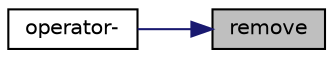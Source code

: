 digraph "remove"
{
 // LATEX_PDF_SIZE
  edge [fontname="Helvetica",fontsize="10",labelfontname="Helvetica",labelfontsize="10"];
  node [fontname="Helvetica",fontsize="10",shape=record];
  rankdir="RL";
  Node1 [label="remove",height=0.2,width=0.4,color="black", fillcolor="grey75", style="filled", fontcolor="black",tooltip=" "];
  Node1 -> Node2 [dir="back",color="midnightblue",fontsize="10",style="solid",fontname="Helvetica"];
  Node2 [label="operator-",height=0.2,width=0.4,color="black", fillcolor="white", style="filled",URL="$classpFlow_1_1message.html#a1389bcf4f3c983ef9aaadeb95c461ac0",tooltip=" "];
}
